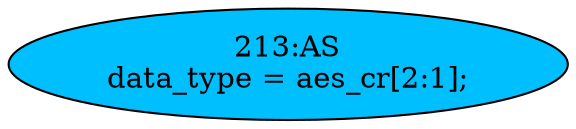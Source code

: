strict digraph "" {
	node [label="\N"];
	"213:AS"	 [ast="<pyverilog.vparser.ast.Assign object at 0x7fea060051d0>",
		def_var="['data_type']",
		fillcolor=deepskyblue,
		label="213:AS
data_type = aes_cr[2:1];",
		statements="[]",
		style=filled,
		typ=Assign,
		use_var="['aes_cr']"];
}
